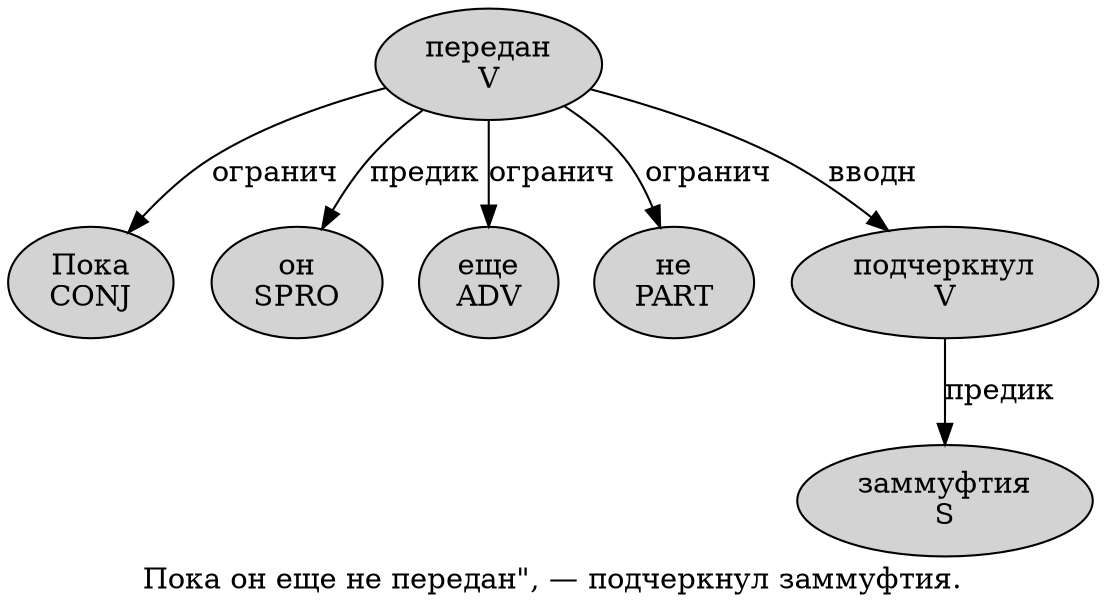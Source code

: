 digraph SENTENCE_97 {
	graph [label="Пока он еще не передан\", — подчеркнул заммуфтия."]
	node [style=filled]
		0 [label="Пока
CONJ" color="" fillcolor=lightgray penwidth=1 shape=ellipse]
		1 [label="он
SPRO" color="" fillcolor=lightgray penwidth=1 shape=ellipse]
		2 [label="еще
ADV" color="" fillcolor=lightgray penwidth=1 shape=ellipse]
		3 [label="не
PART" color="" fillcolor=lightgray penwidth=1 shape=ellipse]
		4 [label="передан
V" color="" fillcolor=lightgray penwidth=1 shape=ellipse]
		8 [label="подчеркнул
V" color="" fillcolor=lightgray penwidth=1 shape=ellipse]
		9 [label="заммуфтия
S" color="" fillcolor=lightgray penwidth=1 shape=ellipse]
			4 -> 0 [label="огранич"]
			4 -> 1 [label="предик"]
			4 -> 2 [label="огранич"]
			4 -> 3 [label="огранич"]
			4 -> 8 [label="вводн"]
			8 -> 9 [label="предик"]
}